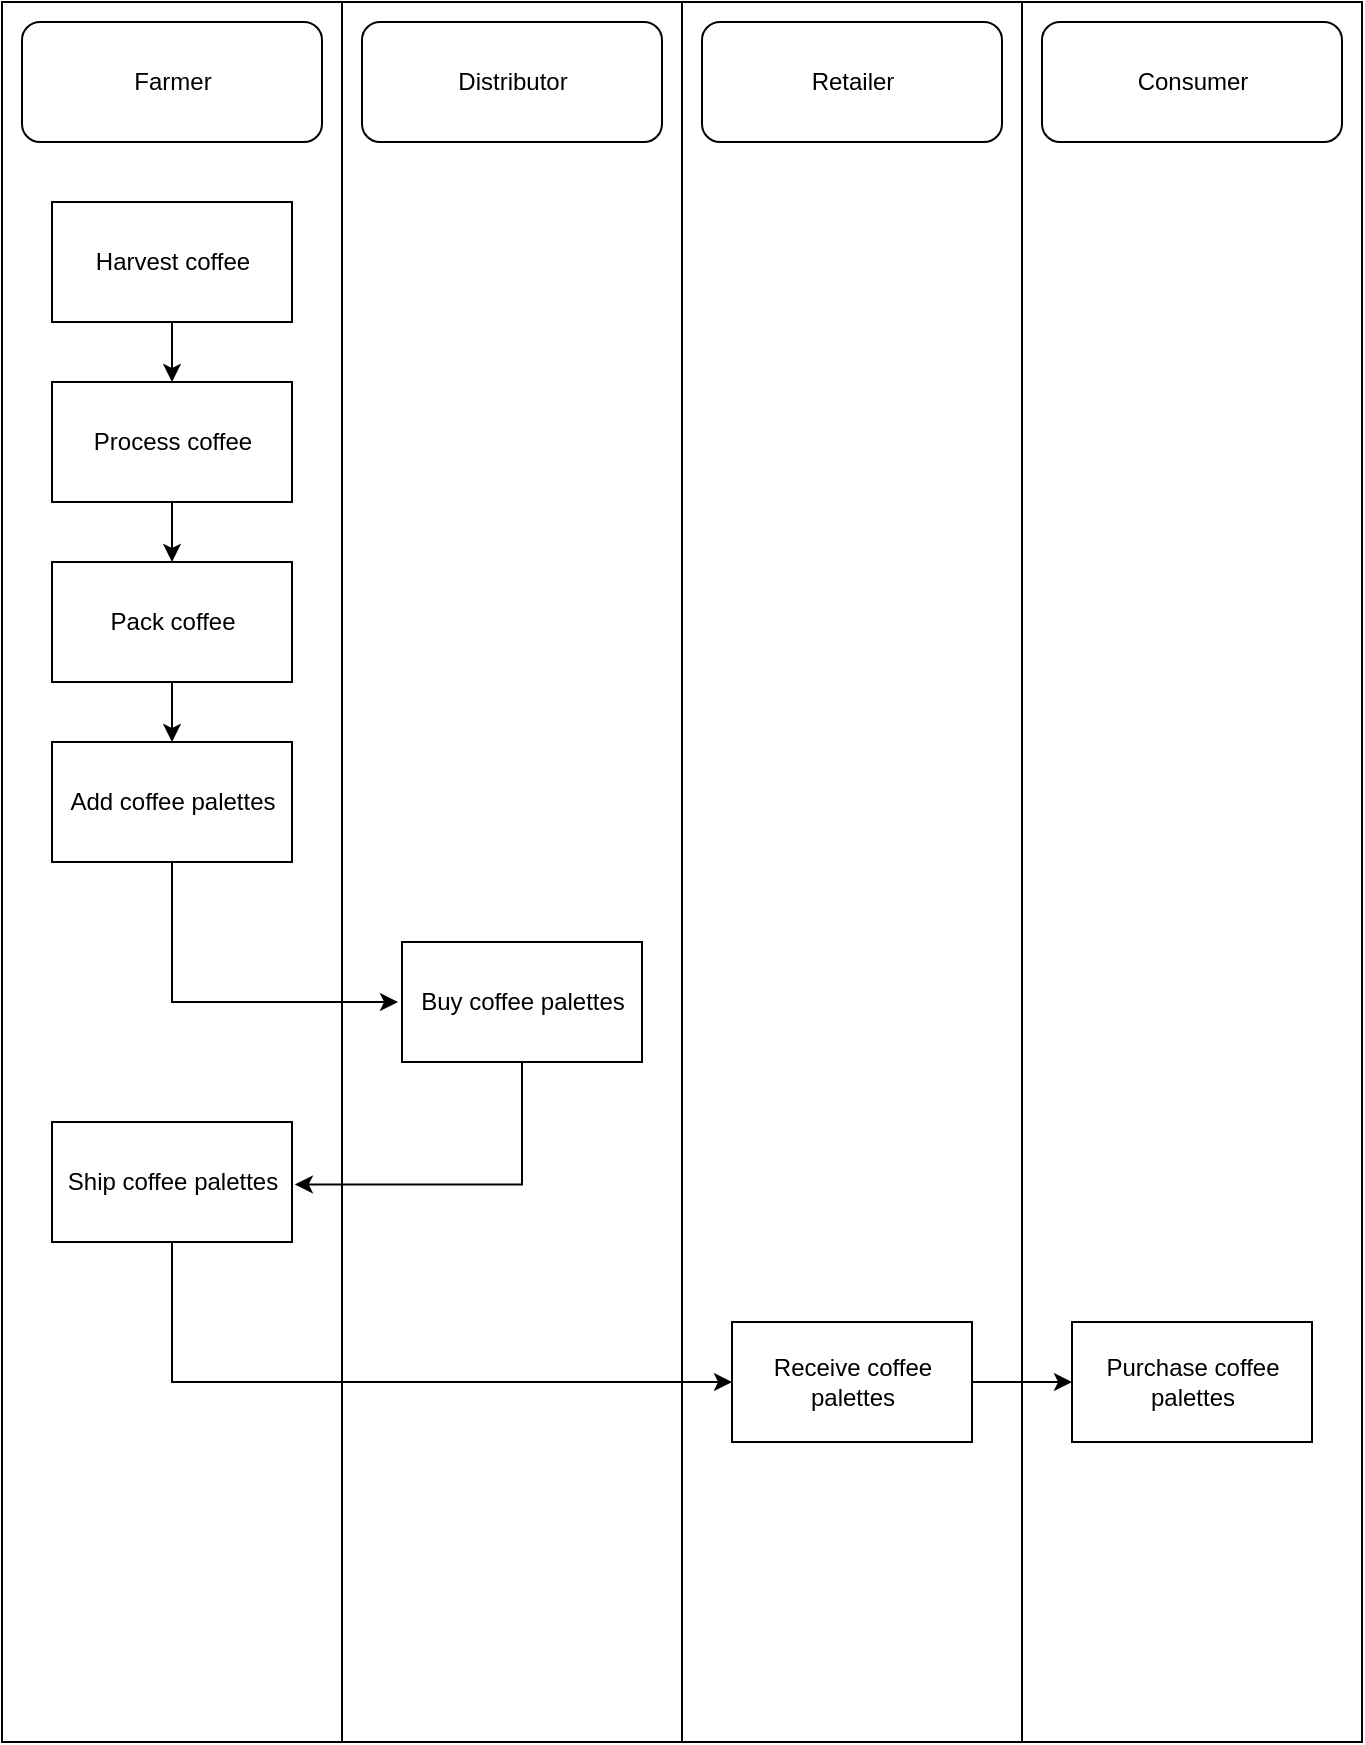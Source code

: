 <mxfile version="16.5.1" type="device"><diagram id="q5WaskPvnuNWFVE-Fet1" name="Page-1"><mxGraphModel dx="1278" dy="649" grid="1" gridSize="10" guides="1" tooltips="1" connect="1" arrows="1" fold="1" page="1" pageScale="1" pageWidth="850" pageHeight="1100" math="0" shadow="0"><root><mxCell id="0"/><mxCell id="1" parent="0"/><mxCell id="LGq9vC6VQSmjX32kmBRe-1" value="" style="rounded=0;whiteSpace=wrap;html=1;" parent="1" vertex="1"><mxGeometry x="50" y="220" width="170" height="870" as="geometry"/></mxCell><mxCell id="LGq9vC6VQSmjX32kmBRe-2" value="" style="rounded=0;whiteSpace=wrap;html=1;" parent="1" vertex="1"><mxGeometry x="220" y="220" width="170" height="870" as="geometry"/></mxCell><mxCell id="LGq9vC6VQSmjX32kmBRe-4" value="" style="rounded=0;whiteSpace=wrap;html=1;" parent="1" vertex="1"><mxGeometry x="390" y="220" width="170" height="870" as="geometry"/></mxCell><mxCell id="LGq9vC6VQSmjX32kmBRe-5" value="" style="rounded=1;whiteSpace=wrap;html=1;" parent="1" vertex="1"><mxGeometry x="60" y="230" width="150" height="60" as="geometry"/></mxCell><mxCell id="LGq9vC6VQSmjX32kmBRe-6" value="" style="rounded=1;whiteSpace=wrap;html=1;" parent="1" vertex="1"><mxGeometry x="230" y="230" width="150" height="60" as="geometry"/></mxCell><mxCell id="LGq9vC6VQSmjX32kmBRe-8" value="" style="rounded=1;whiteSpace=wrap;html=1;" parent="1" vertex="1"><mxGeometry x="400" y="230" width="150" height="60" as="geometry"/></mxCell><mxCell id="LGq9vC6VQSmjX32kmBRe-10" value="Farmer" style="text;html=1;resizable=0;autosize=1;align=center;verticalAlign=middle;points=[];fillColor=none;strokeColor=none;rounded=0;" parent="1" vertex="1"><mxGeometry x="110" y="250" width="50" height="20" as="geometry"/></mxCell><mxCell id="LGq9vC6VQSmjX32kmBRe-12" value="Distributor" style="text;html=1;resizable=0;autosize=1;align=center;verticalAlign=middle;points=[];fillColor=none;strokeColor=none;rounded=0;" parent="1" vertex="1"><mxGeometry x="270" y="250" width="70" height="20" as="geometry"/></mxCell><mxCell id="LGq9vC6VQSmjX32kmBRe-14" value="Retailer" style="text;html=1;resizable=0;autosize=1;align=center;verticalAlign=middle;points=[];fillColor=none;strokeColor=none;rounded=0;" parent="1" vertex="1"><mxGeometry x="445" y="250" width="60" height="20" as="geometry"/></mxCell><mxCell id="LGq9vC6VQSmjX32kmBRe-38" value="" style="edgeStyle=orthogonalEdgeStyle;rounded=0;orthogonalLoop=1;jettySize=auto;html=1;entryX=0.5;entryY=0;entryDx=0;entryDy=0;" parent="1" source="LGq9vC6VQSmjX32kmBRe-15" target="LGq9vC6VQSmjX32kmBRe-22" edge="1"><mxGeometry relative="1" as="geometry"><mxPoint x="135" y="400" as="targetPoint"/></mxGeometry></mxCell><mxCell id="LGq9vC6VQSmjX32kmBRe-15" value="" style="rounded=0;whiteSpace=wrap;html=1;" parent="1" vertex="1"><mxGeometry x="75" y="320" width="120" height="60" as="geometry"/></mxCell><mxCell id="LGq9vC6VQSmjX32kmBRe-19" value="Harvest coffee" style="text;html=1;resizable=0;autosize=1;align=center;verticalAlign=middle;points=[];fillColor=none;strokeColor=none;rounded=0;" parent="1" vertex="1"><mxGeometry x="90" y="340" width="90" height="20" as="geometry"/></mxCell><mxCell id="LGq9vC6VQSmjX32kmBRe-42" value="" style="edgeStyle=orthogonalEdgeStyle;rounded=0;orthogonalLoop=1;jettySize=auto;html=1;entryX=0.5;entryY=0;entryDx=0;entryDy=0;" parent="1" source="LGq9vC6VQSmjX32kmBRe-22" target="LGq9vC6VQSmjX32kmBRe-24" edge="1"><mxGeometry relative="1" as="geometry"/></mxCell><mxCell id="LGq9vC6VQSmjX32kmBRe-22" value="" style="rounded=0;whiteSpace=wrap;html=1;" parent="1" vertex="1"><mxGeometry x="75" y="410" width="120" height="60" as="geometry"/></mxCell><mxCell id="LGq9vC6VQSmjX32kmBRe-23" value="Process coffee" style="text;html=1;resizable=0;autosize=1;align=center;verticalAlign=middle;points=[];fillColor=none;strokeColor=none;rounded=0;" parent="1" vertex="1"><mxGeometry x="90" y="430" width="90" height="20" as="geometry"/></mxCell><mxCell id="LGq9vC6VQSmjX32kmBRe-43" value="" style="edgeStyle=orthogonalEdgeStyle;rounded=0;orthogonalLoop=1;jettySize=auto;html=1;entryX=0.5;entryY=0;entryDx=0;entryDy=0;exitX=0.5;exitY=0.391;exitDx=0;exitDy=0;exitPerimeter=0;" parent="1" source="LGq9vC6VQSmjX32kmBRe-1" target="LGq9vC6VQSmjX32kmBRe-58" edge="1"><mxGeometry relative="1" as="geometry"><mxPoint x="135" y="590" as="targetPoint"/><Array as="points"/></mxGeometry></mxCell><mxCell id="LGq9vC6VQSmjX32kmBRe-24" value="" style="rounded=0;whiteSpace=wrap;html=1;" parent="1" vertex="1"><mxGeometry x="75" y="500" width="120" height="60" as="geometry"/></mxCell><mxCell id="LGq9vC6VQSmjX32kmBRe-25" value="Pack coffee" style="text;html=1;resizable=0;autosize=1;align=center;verticalAlign=middle;points=[];fillColor=none;strokeColor=none;rounded=0;" parent="1" vertex="1"><mxGeometry x="95" y="520" width="80" height="20" as="geometry"/></mxCell><mxCell id="LGq9vC6VQSmjX32kmBRe-50" value="" style="edgeStyle=orthogonalEdgeStyle;rounded=0;orthogonalLoop=1;jettySize=auto;html=1;entryX=0;entryY=0.5;entryDx=0;entryDy=0;exitX=0.5;exitY=1;exitDx=0;exitDy=0;" parent="1" source="v0EUrXddOmgtXzcCB0_M-4" target="LGq9vC6VQSmjX32kmBRe-53" edge="1"><mxGeometry relative="1" as="geometry"><mxPoint x="310" y="830" as="targetPoint"/><Array as="points"/></mxGeometry></mxCell><mxCell id="v0EUrXddOmgtXzcCB0_M-23" value="" style="edgeStyle=orthogonalEdgeStyle;rounded=0;orthogonalLoop=1;jettySize=auto;html=1;entryX=1.012;entryY=0.56;entryDx=0;entryDy=0;entryPerimeter=0;" edge="1" parent="1" source="LGq9vC6VQSmjX32kmBRe-28" target="v0EUrXddOmgtXzcCB0_M-7"><mxGeometry relative="1" as="geometry"><Array as="points"><mxPoint x="310" y="811"/></Array></mxGeometry></mxCell><mxCell id="LGq9vC6VQSmjX32kmBRe-28" value="" style="rounded=0;whiteSpace=wrap;html=1;" parent="1" vertex="1"><mxGeometry x="250" y="690" width="120" height="60" as="geometry"/></mxCell><mxCell id="LGq9vC6VQSmjX32kmBRe-29" value="Buy coffee palettes" style="text;html=1;resizable=0;autosize=1;align=center;verticalAlign=middle;points=[];fillColor=none;strokeColor=none;rounded=0;" parent="1" vertex="1"><mxGeometry x="250" y="710" width="120" height="20" as="geometry"/></mxCell><mxCell id="LGq9vC6VQSmjX32kmBRe-53" value="" style="rounded=0;whiteSpace=wrap;html=1;" parent="1" vertex="1"><mxGeometry x="415" y="880" width="120" height="60" as="geometry"/></mxCell><mxCell id="LGq9vC6VQSmjX32kmBRe-54" value="Receive coffee &lt;br&gt;palettes" style="text;html=1;resizable=0;autosize=1;align=center;verticalAlign=middle;points=[];fillColor=none;strokeColor=none;rounded=0;" parent="1" vertex="1"><mxGeometry x="430" y="895" width="90" height="30" as="geometry"/></mxCell><mxCell id="LGq9vC6VQSmjX32kmBRe-58" value="" style="rounded=0;whiteSpace=wrap;html=1;" parent="1" vertex="1"><mxGeometry x="75" y="590" width="120" height="60" as="geometry"/></mxCell><mxCell id="LGq9vC6VQSmjX32kmBRe-59" value="Add coffee palettes" style="text;html=1;resizable=0;autosize=1;align=center;verticalAlign=middle;points=[];fillColor=none;strokeColor=none;rounded=0;" parent="1" vertex="1"><mxGeometry x="75" y="610" width="120" height="20" as="geometry"/></mxCell><mxCell id="LGq9vC6VQSmjX32kmBRe-61" value="" style="edgeStyle=orthogonalEdgeStyle;rounded=0;orthogonalLoop=1;jettySize=auto;html=1;exitX=0.5;exitY=1;exitDx=0;exitDy=0;" parent="1" source="LGq9vC6VQSmjX32kmBRe-58" edge="1"><mxGeometry relative="1" as="geometry"><mxPoint x="320" y="810" as="sourcePoint"/><mxPoint x="248" y="720" as="targetPoint"/><Array as="points"><mxPoint x="135" y="720"/></Array></mxGeometry></mxCell><mxCell id="v0EUrXddOmgtXzcCB0_M-4" value="" style="rounded=0;whiteSpace=wrap;html=1;" vertex="1" parent="1"><mxGeometry x="75" y="780" width="120" height="60" as="geometry"/></mxCell><mxCell id="v0EUrXddOmgtXzcCB0_M-7" value="Ship coffee palettes" style="text;html=1;resizable=0;autosize=1;align=center;verticalAlign=middle;points=[];fillColor=none;strokeColor=none;rounded=0;" vertex="1" parent="1"><mxGeometry x="75" y="800" width="120" height="20" as="geometry"/></mxCell><mxCell id="v0EUrXddOmgtXzcCB0_M-14" value="" style="rounded=0;whiteSpace=wrap;html=1;" vertex="1" parent="1"><mxGeometry x="560" y="220" width="170" height="870" as="geometry"/></mxCell><mxCell id="v0EUrXddOmgtXzcCB0_M-15" value="" style="rounded=1;whiteSpace=wrap;html=1;" vertex="1" parent="1"><mxGeometry x="570" y="230" width="150" height="60" as="geometry"/></mxCell><mxCell id="v0EUrXddOmgtXzcCB0_M-16" value="Consumer" style="text;html=1;resizable=0;autosize=1;align=center;verticalAlign=middle;points=[];fillColor=none;strokeColor=none;rounded=0;" vertex="1" parent="1"><mxGeometry x="610" y="250" width="70" height="20" as="geometry"/></mxCell><mxCell id="v0EUrXddOmgtXzcCB0_M-20" value="" style="edgeStyle=orthogonalEdgeStyle;rounded=0;orthogonalLoop=1;jettySize=auto;html=1;exitX=1;exitY=0.5;exitDx=0;exitDy=0;entryX=0;entryY=0.5;entryDx=0;entryDy=0;" edge="1" parent="1" source="LGq9vC6VQSmjX32kmBRe-53" target="v0EUrXddOmgtXzcCB0_M-17"><mxGeometry relative="1" as="geometry"><mxPoint x="540" y="720" as="targetPoint"/></mxGeometry></mxCell><mxCell id="v0EUrXddOmgtXzcCB0_M-17" value="" style="rounded=0;whiteSpace=wrap;html=1;" vertex="1" parent="1"><mxGeometry x="585" y="880" width="120" height="60" as="geometry"/></mxCell><mxCell id="v0EUrXddOmgtXzcCB0_M-18" value="Purchase coffee &lt;br&gt;palettes" style="text;html=1;resizable=0;autosize=1;align=center;verticalAlign=middle;points=[];fillColor=none;strokeColor=none;rounded=0;" vertex="1" parent="1"><mxGeometry x="595" y="895" width="100" height="30" as="geometry"/></mxCell></root></mxGraphModel></diagram></mxfile>